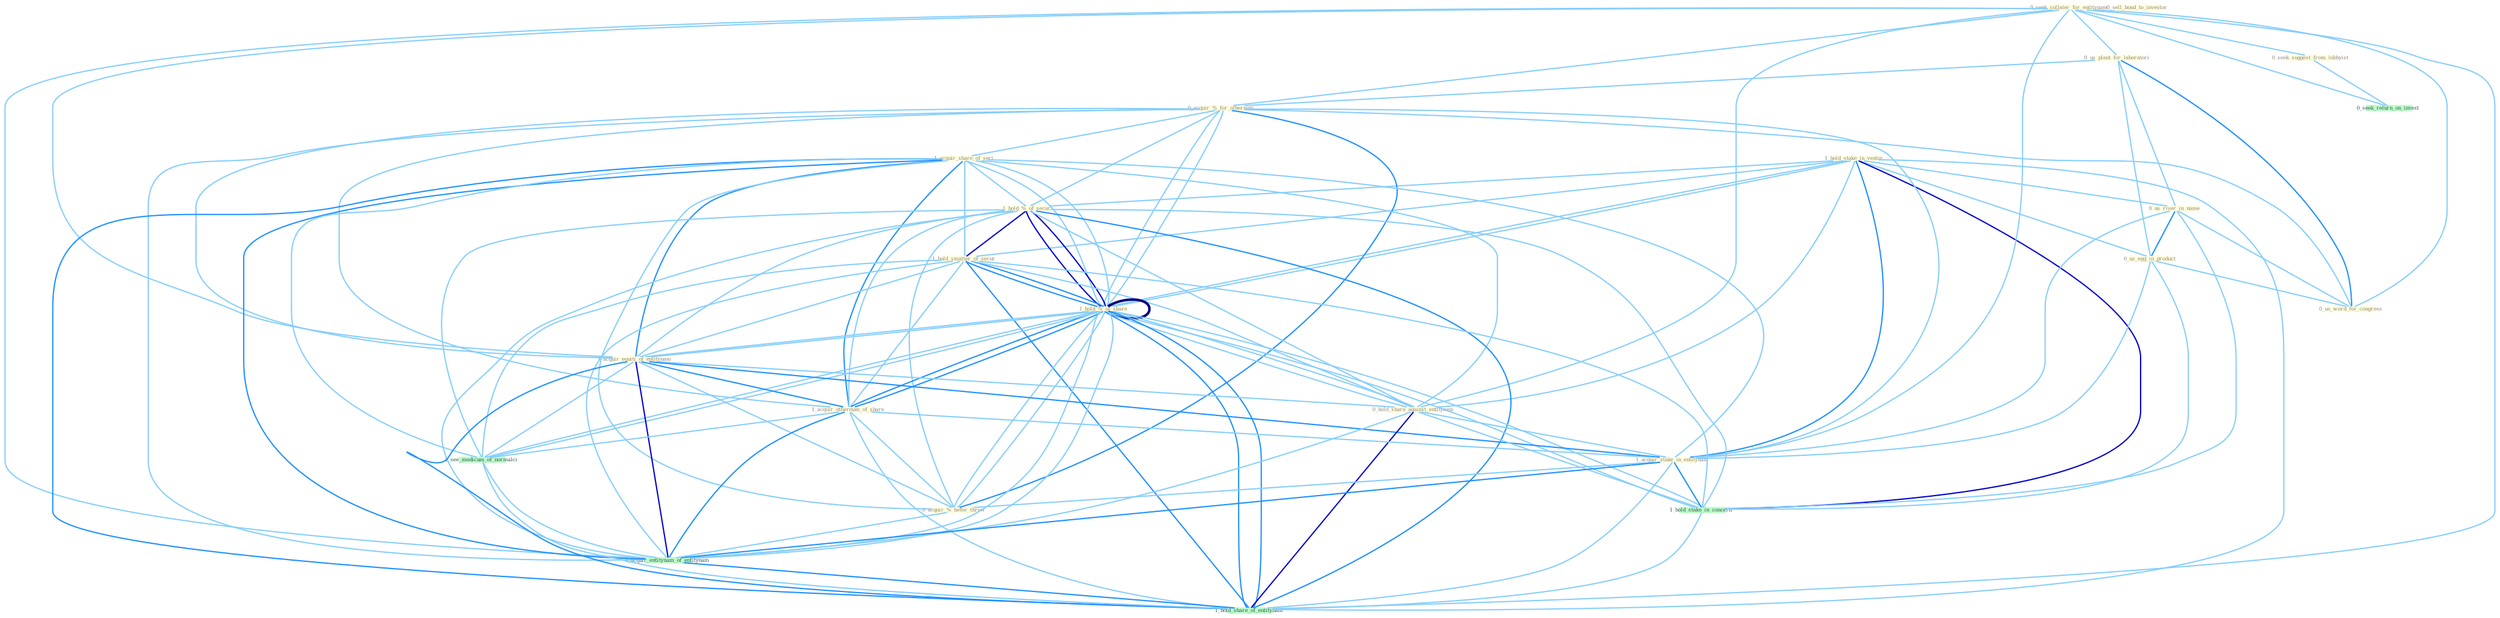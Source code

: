 Graph G{ 
    node
    [shape=polygon,style=filled,width=.5,height=.06,color="#BDFCC9",fixedsize=true,fontsize=4,
    fontcolor="#2f4f4f"];
    {node
    [color="#ffffe0", fontcolor="#8b7d6b"] "1_hold_stake_in_ventur " "0_seek_collater_for_entitynam " "0_us_plant_for_laboratori " "0_acquir_%_for_othernum " "1_acquir_share_of_seri " "0_sell_bond_to_investor " "1_hold_%_of_secur " "1_hold_smatter_of_secur " "0_us_river_in_name " "1_hold_%_of_share " "0_us_egg_in_product " "1_acquir_equiti_of_entitynam " "1_hold_%_of_share " "0_us_word_for_congress " "0_hold_share_against_entitynam " "0_seek_suggest_from_lobbyist " "1_acquir_othernum_of_share " "1_acquir_stake_in_entitynam " "0_acquir_%_befor_throw "}
{node [color="#fff0f5", fontcolor="#b22222"]}
edge [color="#B0E2FF"];

	"1_hold_stake_in_ventur " -- "1_hold_%_of_secur " [w="1", color="#87cefa" ];
	"1_hold_stake_in_ventur " -- "1_hold_smatter_of_secur " [w="1", color="#87cefa" ];
	"1_hold_stake_in_ventur " -- "0_us_river_in_name " [w="1", color="#87cefa" ];
	"1_hold_stake_in_ventur " -- "1_hold_%_of_share " [w="1", color="#87cefa" ];
	"1_hold_stake_in_ventur " -- "0_us_egg_in_product " [w="1", color="#87cefa" ];
	"1_hold_stake_in_ventur " -- "1_hold_%_of_share " [w="1", color="#87cefa" ];
	"1_hold_stake_in_ventur " -- "0_hold_share_against_entitynam " [w="1", color="#87cefa" ];
	"1_hold_stake_in_ventur " -- "1_acquir_stake_in_entitynam " [w="2", color="#1e90ff" , len=0.8];
	"1_hold_stake_in_ventur " -- "1_hold_stake_in_concern " [w="3", color="#0000cd" , len=0.6];
	"1_hold_stake_in_ventur " -- "1_hold_share_of_entitynam " [w="1", color="#87cefa" ];
	"0_seek_collater_for_entitynam " -- "0_us_plant_for_laboratori " [w="1", color="#87cefa" ];
	"0_seek_collater_for_entitynam " -- "0_acquir_%_for_othernum " [w="1", color="#87cefa" ];
	"0_seek_collater_for_entitynam " -- "1_acquir_equiti_of_entitynam " [w="1", color="#87cefa" ];
	"0_seek_collater_for_entitynam " -- "0_us_word_for_congress " [w="1", color="#87cefa" ];
	"0_seek_collater_for_entitynam " -- "0_hold_share_against_entitynam " [w="1", color="#87cefa" ];
	"0_seek_collater_for_entitynam " -- "0_seek_suggest_from_lobbyist " [w="1", color="#87cefa" ];
	"0_seek_collater_for_entitynam " -- "1_acquir_stake_in_entitynam " [w="1", color="#87cefa" ];
	"0_seek_collater_for_entitynam " -- "0_seek_return_on_invest " [w="1", color="#87cefa" ];
	"0_seek_collater_for_entitynam " -- "1_acquir_entitynam_of_entitynam " [w="1", color="#87cefa" ];
	"0_seek_collater_for_entitynam " -- "1_hold_share_of_entitynam " [w="1", color="#87cefa" ];
	"0_us_plant_for_laboratori " -- "0_acquir_%_for_othernum " [w="1", color="#87cefa" ];
	"0_us_plant_for_laboratori " -- "0_us_river_in_name " [w="1", color="#87cefa" ];
	"0_us_plant_for_laboratori " -- "0_us_egg_in_product " [w="1", color="#87cefa" ];
	"0_us_plant_for_laboratori " -- "0_us_word_for_congress " [w="2", color="#1e90ff" , len=0.8];
	"0_acquir_%_for_othernum " -- "1_acquir_share_of_seri " [w="1", color="#87cefa" ];
	"0_acquir_%_for_othernum " -- "1_hold_%_of_secur " [w="1", color="#87cefa" ];
	"0_acquir_%_for_othernum " -- "1_hold_%_of_share " [w="1", color="#87cefa" ];
	"0_acquir_%_for_othernum " -- "1_acquir_equiti_of_entitynam " [w="1", color="#87cefa" ];
	"0_acquir_%_for_othernum " -- "1_hold_%_of_share " [w="1", color="#87cefa" ];
	"0_acquir_%_for_othernum " -- "0_us_word_for_congress " [w="1", color="#87cefa" ];
	"0_acquir_%_for_othernum " -- "1_acquir_othernum_of_share " [w="1", color="#87cefa" ];
	"0_acquir_%_for_othernum " -- "1_acquir_stake_in_entitynam " [w="1", color="#87cefa" ];
	"0_acquir_%_for_othernum " -- "0_acquir_%_befor_throw " [w="2", color="#1e90ff" , len=0.8];
	"0_acquir_%_for_othernum " -- "1_acquir_entitynam_of_entitynam " [w="1", color="#87cefa" ];
	"1_acquir_share_of_seri " -- "1_hold_%_of_secur " [w="1", color="#87cefa" ];
	"1_acquir_share_of_seri " -- "1_hold_smatter_of_secur " [w="1", color="#87cefa" ];
	"1_acquir_share_of_seri " -- "1_hold_%_of_share " [w="1", color="#87cefa" ];
	"1_acquir_share_of_seri " -- "1_acquir_equiti_of_entitynam " [w="2", color="#1e90ff" , len=0.8];
	"1_acquir_share_of_seri " -- "1_hold_%_of_share " [w="1", color="#87cefa" ];
	"1_acquir_share_of_seri " -- "0_hold_share_against_entitynam " [w="1", color="#87cefa" ];
	"1_acquir_share_of_seri " -- "1_acquir_othernum_of_share " [w="2", color="#1e90ff" , len=0.8];
	"1_acquir_share_of_seri " -- "1_acquir_stake_in_entitynam " [w="1", color="#87cefa" ];
	"1_acquir_share_of_seri " -- "0_acquir_%_befor_throw " [w="1", color="#87cefa" ];
	"1_acquir_share_of_seri " -- "1_see_modicum_of_normalci " [w="1", color="#87cefa" ];
	"1_acquir_share_of_seri " -- "1_acquir_entitynam_of_entitynam " [w="2", color="#1e90ff" , len=0.8];
	"1_acquir_share_of_seri " -- "1_hold_share_of_entitynam " [w="2", color="#1e90ff" , len=0.8];
	"1_hold_%_of_secur " -- "1_hold_smatter_of_secur " [w="3", color="#0000cd" , len=0.6];
	"1_hold_%_of_secur " -- "1_hold_%_of_share " [w="3", color="#0000cd" , len=0.6];
	"1_hold_%_of_secur " -- "1_acquir_equiti_of_entitynam " [w="1", color="#87cefa" ];
	"1_hold_%_of_secur " -- "1_hold_%_of_share " [w="3", color="#0000cd" , len=0.6];
	"1_hold_%_of_secur " -- "0_hold_share_against_entitynam " [w="1", color="#87cefa" ];
	"1_hold_%_of_secur " -- "1_acquir_othernum_of_share " [w="1", color="#87cefa" ];
	"1_hold_%_of_secur " -- "0_acquir_%_befor_throw " [w="1", color="#87cefa" ];
	"1_hold_%_of_secur " -- "1_hold_stake_in_concern " [w="1", color="#87cefa" ];
	"1_hold_%_of_secur " -- "1_see_modicum_of_normalci " [w="1", color="#87cefa" ];
	"1_hold_%_of_secur " -- "1_acquir_entitynam_of_entitynam " [w="1", color="#87cefa" ];
	"1_hold_%_of_secur " -- "1_hold_share_of_entitynam " [w="2", color="#1e90ff" , len=0.8];
	"1_hold_smatter_of_secur " -- "1_hold_%_of_share " [w="2", color="#1e90ff" , len=0.8];
	"1_hold_smatter_of_secur " -- "1_acquir_equiti_of_entitynam " [w="1", color="#87cefa" ];
	"1_hold_smatter_of_secur " -- "1_hold_%_of_share " [w="2", color="#1e90ff" , len=0.8];
	"1_hold_smatter_of_secur " -- "0_hold_share_against_entitynam " [w="1", color="#87cefa" ];
	"1_hold_smatter_of_secur " -- "1_acquir_othernum_of_share " [w="1", color="#87cefa" ];
	"1_hold_smatter_of_secur " -- "1_hold_stake_in_concern " [w="1", color="#87cefa" ];
	"1_hold_smatter_of_secur " -- "1_see_modicum_of_normalci " [w="1", color="#87cefa" ];
	"1_hold_smatter_of_secur " -- "1_acquir_entitynam_of_entitynam " [w="1", color="#87cefa" ];
	"1_hold_smatter_of_secur " -- "1_hold_share_of_entitynam " [w="2", color="#1e90ff" , len=0.8];
	"0_us_river_in_name " -- "0_us_egg_in_product " [w="2", color="#1e90ff" , len=0.8];
	"0_us_river_in_name " -- "0_us_word_for_congress " [w="1", color="#87cefa" ];
	"0_us_river_in_name " -- "1_acquir_stake_in_entitynam " [w="1", color="#87cefa" ];
	"0_us_river_in_name " -- "1_hold_stake_in_concern " [w="1", color="#87cefa" ];
	"1_hold_%_of_share " -- "1_acquir_equiti_of_entitynam " [w="1", color="#87cefa" ];
	"1_hold_%_of_share " -- "1_hold_%_of_share " [w="4", style=bold, color="#000080", len=0.4];
	"1_hold_%_of_share " -- "0_hold_share_against_entitynam " [w="1", color="#87cefa" ];
	"1_hold_%_of_share " -- "1_acquir_othernum_of_share " [w="2", color="#1e90ff" , len=0.8];
	"1_hold_%_of_share " -- "0_acquir_%_befor_throw " [w="1", color="#87cefa" ];
	"1_hold_%_of_share " -- "1_hold_stake_in_concern " [w="1", color="#87cefa" ];
	"1_hold_%_of_share " -- "1_see_modicum_of_normalci " [w="1", color="#87cefa" ];
	"1_hold_%_of_share " -- "1_acquir_entitynam_of_entitynam " [w="1", color="#87cefa" ];
	"1_hold_%_of_share " -- "1_hold_share_of_entitynam " [w="2", color="#1e90ff" , len=0.8];
	"0_us_egg_in_product " -- "0_us_word_for_congress " [w="1", color="#87cefa" ];
	"0_us_egg_in_product " -- "1_acquir_stake_in_entitynam " [w="1", color="#87cefa" ];
	"0_us_egg_in_product " -- "1_hold_stake_in_concern " [w="1", color="#87cefa" ];
	"1_acquir_equiti_of_entitynam " -- "1_hold_%_of_share " [w="1", color="#87cefa" ];
	"1_acquir_equiti_of_entitynam " -- "0_hold_share_against_entitynam " [w="1", color="#87cefa" ];
	"1_acquir_equiti_of_entitynam " -- "1_acquir_othernum_of_share " [w="2", color="#1e90ff" , len=0.8];
	"1_acquir_equiti_of_entitynam " -- "1_acquir_stake_in_entitynam " [w="2", color="#1e90ff" , len=0.8];
	"1_acquir_equiti_of_entitynam " -- "0_acquir_%_befor_throw " [w="1", color="#87cefa" ];
	"1_acquir_equiti_of_entitynam " -- "1_see_modicum_of_normalci " [w="1", color="#87cefa" ];
	"1_acquir_equiti_of_entitynam " -- "1_acquir_entitynam_of_entitynam " [w="3", color="#0000cd" , len=0.6];
	"1_acquir_equiti_of_entitynam " -- "1_hold_share_of_entitynam " [w="2", color="#1e90ff" , len=0.8];
	"1_hold_%_of_share " -- "0_hold_share_against_entitynam " [w="1", color="#87cefa" ];
	"1_hold_%_of_share " -- "1_acquir_othernum_of_share " [w="2", color="#1e90ff" , len=0.8];
	"1_hold_%_of_share " -- "0_acquir_%_befor_throw " [w="1", color="#87cefa" ];
	"1_hold_%_of_share " -- "1_hold_stake_in_concern " [w="1", color="#87cefa" ];
	"1_hold_%_of_share " -- "1_see_modicum_of_normalci " [w="1", color="#87cefa" ];
	"1_hold_%_of_share " -- "1_acquir_entitynam_of_entitynam " [w="1", color="#87cefa" ];
	"1_hold_%_of_share " -- "1_hold_share_of_entitynam " [w="2", color="#1e90ff" , len=0.8];
	"0_hold_share_against_entitynam " -- "1_acquir_stake_in_entitynam " [w="1", color="#87cefa" ];
	"0_hold_share_against_entitynam " -- "1_hold_stake_in_concern " [w="1", color="#87cefa" ];
	"0_hold_share_against_entitynam " -- "1_acquir_entitynam_of_entitynam " [w="1", color="#87cefa" ];
	"0_hold_share_against_entitynam " -- "1_hold_share_of_entitynam " [w="3", color="#0000cd" , len=0.6];
	"0_seek_suggest_from_lobbyist " -- "0_seek_return_on_invest " [w="1", color="#87cefa" ];
	"1_acquir_othernum_of_share " -- "1_acquir_stake_in_entitynam " [w="1", color="#87cefa" ];
	"1_acquir_othernum_of_share " -- "0_acquir_%_befor_throw " [w="1", color="#87cefa" ];
	"1_acquir_othernum_of_share " -- "1_see_modicum_of_normalci " [w="1", color="#87cefa" ];
	"1_acquir_othernum_of_share " -- "1_acquir_entitynam_of_entitynam " [w="2", color="#1e90ff" , len=0.8];
	"1_acquir_othernum_of_share " -- "1_hold_share_of_entitynam " [w="1", color="#87cefa" ];
	"1_acquir_stake_in_entitynam " -- "0_acquir_%_befor_throw " [w="1", color="#87cefa" ];
	"1_acquir_stake_in_entitynam " -- "1_hold_stake_in_concern " [w="2", color="#1e90ff" , len=0.8];
	"1_acquir_stake_in_entitynam " -- "1_acquir_entitynam_of_entitynam " [w="2", color="#1e90ff" , len=0.8];
	"1_acquir_stake_in_entitynam " -- "1_hold_share_of_entitynam " [w="1", color="#87cefa" ];
	"0_acquir_%_befor_throw " -- "1_acquir_entitynam_of_entitynam " [w="1", color="#87cefa" ];
	"1_hold_stake_in_concern " -- "1_hold_share_of_entitynam " [w="1", color="#87cefa" ];
	"1_see_modicum_of_normalci " -- "1_acquir_entitynam_of_entitynam " [w="1", color="#87cefa" ];
	"1_see_modicum_of_normalci " -- "1_hold_share_of_entitynam " [w="1", color="#87cefa" ];
	"1_acquir_entitynam_of_entitynam " -- "1_hold_share_of_entitynam " [w="2", color="#1e90ff" , len=0.8];
}